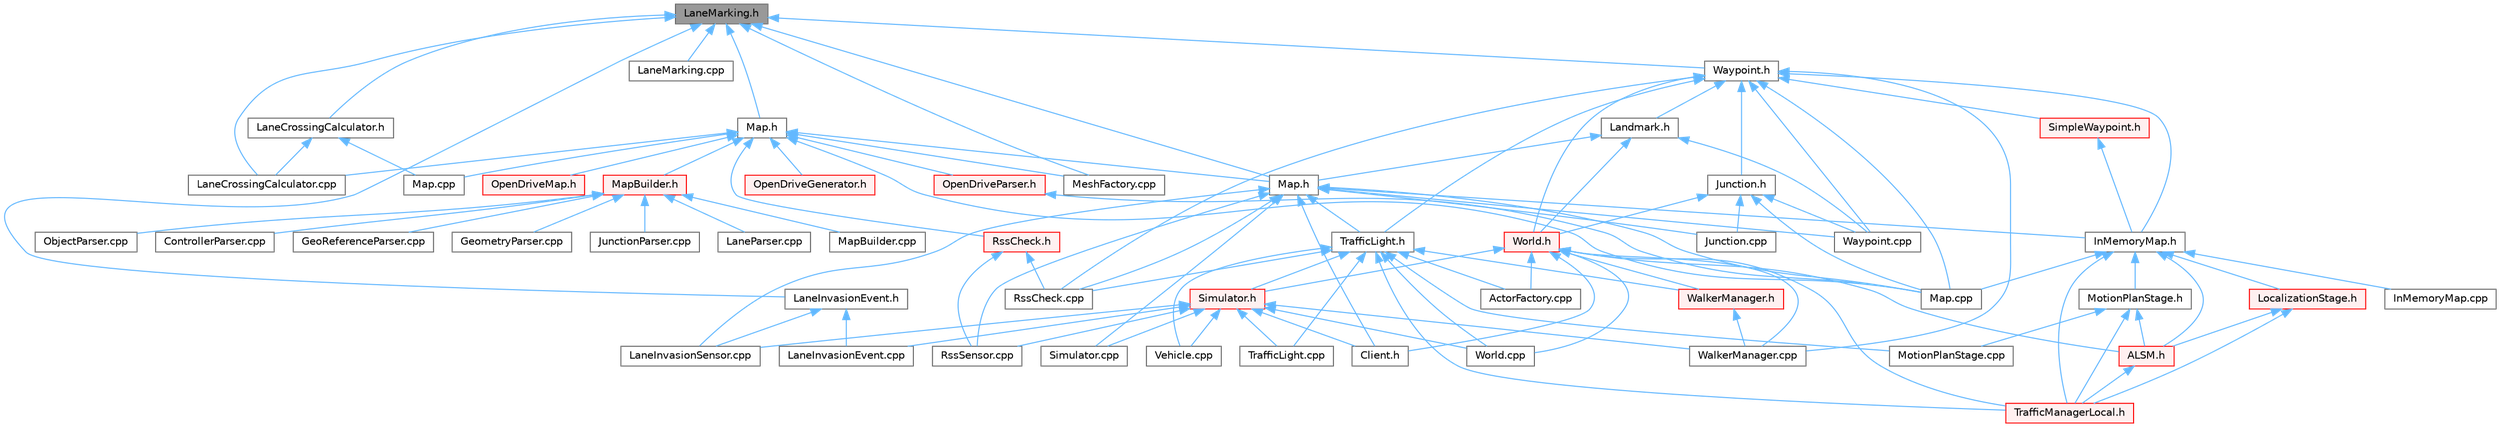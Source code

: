 digraph "LaneMarking.h"
{
 // INTERACTIVE_SVG=YES
 // LATEX_PDF_SIZE
  bgcolor="transparent";
  edge [fontname=Helvetica,fontsize=10,labelfontname=Helvetica,labelfontsize=10];
  node [fontname=Helvetica,fontsize=10,shape=box,height=0.2,width=0.4];
  Node1 [id="Node000001",label="LaneMarking.h",height=0.2,width=0.4,color="gray40", fillcolor="grey60", style="filled", fontcolor="black",tooltip=" "];
  Node1 -> Node2 [id="edge1_Node000001_Node000002",dir="back",color="steelblue1",style="solid",tooltip=" "];
  Node2 [id="Node000002",label="LaneCrossingCalculator.cpp",height=0.2,width=0.4,color="grey40", fillcolor="white", style="filled",URL="$d5/da4/LaneCrossingCalculator_8cpp.html",tooltip=" "];
  Node1 -> Node3 [id="edge2_Node000001_Node000003",dir="back",color="steelblue1",style="solid",tooltip=" "];
  Node3 [id="Node000003",label="LaneCrossingCalculator.h",height=0.2,width=0.4,color="grey40", fillcolor="white", style="filled",URL="$d8/dc7/LaneCrossingCalculator_8h.html",tooltip=" "];
  Node3 -> Node2 [id="edge3_Node000003_Node000002",dir="back",color="steelblue1",style="solid",tooltip=" "];
  Node3 -> Node4 [id="edge4_Node000003_Node000004",dir="back",color="steelblue1",style="solid",tooltip=" "];
  Node4 [id="Node000004",label="Map.cpp",height=0.2,width=0.4,color="grey40", fillcolor="white", style="filled",URL="$d9/d5a/road_2Map_8cpp.html",tooltip=" "];
  Node1 -> Node5 [id="edge5_Node000001_Node000005",dir="back",color="steelblue1",style="solid",tooltip=" "];
  Node5 [id="Node000005",label="LaneInvasionEvent.h",height=0.2,width=0.4,color="grey40", fillcolor="white", style="filled",URL="$de/d3a/LaneInvasionEvent_8h.html",tooltip=" "];
  Node5 -> Node6 [id="edge6_Node000005_Node000006",dir="back",color="steelblue1",style="solid",tooltip=" "];
  Node6 [id="Node000006",label="LaneInvasionEvent.cpp",height=0.2,width=0.4,color="grey40", fillcolor="white", style="filled",URL="$d6/d75/LaneInvasionEvent_8cpp.html",tooltip=" "];
  Node5 -> Node7 [id="edge7_Node000005_Node000007",dir="back",color="steelblue1",style="solid",tooltip=" "];
  Node7 [id="Node000007",label="LaneInvasionSensor.cpp",height=0.2,width=0.4,color="grey40", fillcolor="white", style="filled",URL="$dd/dbc/LibCarla_2source_2carla_2client_2LaneInvasionSensor_8cpp.html",tooltip=" "];
  Node1 -> Node8 [id="edge8_Node000001_Node000008",dir="back",color="steelblue1",style="solid",tooltip=" "];
  Node8 [id="Node000008",label="LaneMarking.cpp",height=0.2,width=0.4,color="grey40", fillcolor="white", style="filled",URL="$dc/d65/LaneMarking_8cpp.html",tooltip=" "];
  Node1 -> Node9 [id="edge9_Node000001_Node000009",dir="back",color="steelblue1",style="solid",tooltip=" "];
  Node9 [id="Node000009",label="Map.h",height=0.2,width=0.4,color="grey40", fillcolor="white", style="filled",URL="$d4/d9d/client_2Map_8h.html",tooltip=" "];
  Node9 -> Node10 [id="edge10_Node000009_Node000010",dir="back",color="steelblue1",style="solid",tooltip=" "];
  Node10 [id="Node000010",label="Client.h",height=0.2,width=0.4,color="grey40", fillcolor="white", style="filled",URL="$dd/de3/client_2Client_8h.html",tooltip=" "];
  Node9 -> Node11 [id="edge11_Node000009_Node000011",dir="back",color="steelblue1",style="solid",tooltip=" "];
  Node11 [id="Node000011",label="InMemoryMap.h",height=0.2,width=0.4,color="grey40", fillcolor="white", style="filled",URL="$d3/d89/InMemoryMap_8h.html",tooltip=" "];
  Node11 -> Node12 [id="edge12_Node000011_Node000012",dir="back",color="steelblue1",style="solid",tooltip=" "];
  Node12 [id="Node000012",label="ALSM.h",height=0.2,width=0.4,color="red", fillcolor="#FFF0F0", style="filled",URL="$dc/d2c/ALSM_8h.html",tooltip=" "];
  Node12 -> Node14 [id="edge13_Node000012_Node000014",dir="back",color="steelblue1",style="solid",tooltip=" "];
  Node14 [id="Node000014",label="TrafficManagerLocal.h",height=0.2,width=0.4,color="red", fillcolor="#FFF0F0", style="filled",URL="$db/ddf/TrafficManagerLocal_8h.html",tooltip=" "];
  Node11 -> Node17 [id="edge14_Node000011_Node000017",dir="back",color="steelblue1",style="solid",tooltip=" "];
  Node17 [id="Node000017",label="InMemoryMap.cpp",height=0.2,width=0.4,color="grey40", fillcolor="white", style="filled",URL="$d4/d89/InMemoryMap_8cpp.html",tooltip=" "];
  Node11 -> Node18 [id="edge15_Node000011_Node000018",dir="back",color="steelblue1",style="solid",tooltip=" "];
  Node18 [id="Node000018",label="LocalizationStage.h",height=0.2,width=0.4,color="red", fillcolor="#FFF0F0", style="filled",URL="$d9/df4/LocalizationStage_8h.html",tooltip=" "];
  Node18 -> Node12 [id="edge16_Node000018_Node000012",dir="back",color="steelblue1",style="solid",tooltip=" "];
  Node18 -> Node14 [id="edge17_Node000018_Node000014",dir="back",color="steelblue1",style="solid",tooltip=" "];
  Node11 -> Node20 [id="edge18_Node000011_Node000020",dir="back",color="steelblue1",style="solid",tooltip=" "];
  Node20 [id="Node000020",label="Map.cpp",height=0.2,width=0.4,color="grey40", fillcolor="white", style="filled",URL="$db/da0/client_2Map_8cpp.html",tooltip=" "];
  Node11 -> Node21 [id="edge19_Node000011_Node000021",dir="back",color="steelblue1",style="solid",tooltip=" "];
  Node21 [id="Node000021",label="MotionPlanStage.h",height=0.2,width=0.4,color="grey40", fillcolor="white", style="filled",URL="$d3/d00/MotionPlanStage_8h.html",tooltip=" "];
  Node21 -> Node12 [id="edge20_Node000021_Node000012",dir="back",color="steelblue1",style="solid",tooltip=" "];
  Node21 -> Node22 [id="edge21_Node000021_Node000022",dir="back",color="steelblue1",style="solid",tooltip=" "];
  Node22 [id="Node000022",label="MotionPlanStage.cpp",height=0.2,width=0.4,color="grey40", fillcolor="white", style="filled",URL="$d4/df7/MotionPlanStage_8cpp.html",tooltip=" "];
  Node21 -> Node14 [id="edge22_Node000021_Node000014",dir="back",color="steelblue1",style="solid",tooltip=" "];
  Node11 -> Node14 [id="edge23_Node000011_Node000014",dir="back",color="steelblue1",style="solid",tooltip=" "];
  Node9 -> Node23 [id="edge24_Node000009_Node000023",dir="back",color="steelblue1",style="solid",tooltip=" "];
  Node23 [id="Node000023",label="Junction.cpp",height=0.2,width=0.4,color="grey40", fillcolor="white", style="filled",URL="$da/d17/Junction_8cpp.html",tooltip=" "];
  Node9 -> Node7 [id="edge25_Node000009_Node000007",dir="back",color="steelblue1",style="solid",tooltip=" "];
  Node9 -> Node20 [id="edge26_Node000009_Node000020",dir="back",color="steelblue1",style="solid",tooltip=" "];
  Node9 -> Node24 [id="edge27_Node000009_Node000024",dir="back",color="steelblue1",style="solid",tooltip=" "];
  Node24 [id="Node000024",label="RssCheck.cpp",height=0.2,width=0.4,color="grey40", fillcolor="white", style="filled",URL="$d0/dce/RssCheck_8cpp.html",tooltip=" "];
  Node9 -> Node25 [id="edge28_Node000009_Node000025",dir="back",color="steelblue1",style="solid",tooltip=" "];
  Node25 [id="Node000025",label="RssSensor.cpp",height=0.2,width=0.4,color="grey40", fillcolor="white", style="filled",URL="$d8/d77/LibCarla_2source_2carla_2rss_2RssSensor_8cpp.html",tooltip=" "];
  Node9 -> Node26 [id="edge29_Node000009_Node000026",dir="back",color="steelblue1",style="solid",tooltip=" "];
  Node26 [id="Node000026",label="Simulator.cpp",height=0.2,width=0.4,color="grey40", fillcolor="white", style="filled",URL="$d2/d0c/Simulator_8cpp.html",tooltip=" "];
  Node9 -> Node27 [id="edge30_Node000009_Node000027",dir="back",color="steelblue1",style="solid",tooltip=" "];
  Node27 [id="Node000027",label="TrafficLight.h",height=0.2,width=0.4,color="grey40", fillcolor="white", style="filled",URL="$d5/d9e/TrafficLight_8h.html",tooltip=" "];
  Node27 -> Node28 [id="edge31_Node000027_Node000028",dir="back",color="steelblue1",style="solid",tooltip=" "];
  Node28 [id="Node000028",label="ActorFactory.cpp",height=0.2,width=0.4,color="grey40", fillcolor="white", style="filled",URL="$df/dd6/ActorFactory_8cpp.html",tooltip=" "];
  Node27 -> Node22 [id="edge32_Node000027_Node000022",dir="back",color="steelblue1",style="solid",tooltip=" "];
  Node27 -> Node24 [id="edge33_Node000027_Node000024",dir="back",color="steelblue1",style="solid",tooltip=" "];
  Node27 -> Node29 [id="edge34_Node000027_Node000029",dir="back",color="steelblue1",style="solid",tooltip=" "];
  Node29 [id="Node000029",label="Simulator.h",height=0.2,width=0.4,color="red", fillcolor="#FFF0F0", style="filled",URL="$d6/d4a/Simulator_8h.html",tooltip=" "];
  Node29 -> Node10 [id="edge35_Node000029_Node000010",dir="back",color="steelblue1",style="solid",tooltip=" "];
  Node29 -> Node6 [id="edge36_Node000029_Node000006",dir="back",color="steelblue1",style="solid",tooltip=" "];
  Node29 -> Node7 [id="edge37_Node000029_Node000007",dir="back",color="steelblue1",style="solid",tooltip=" "];
  Node29 -> Node25 [id="edge38_Node000029_Node000025",dir="back",color="steelblue1",style="solid",tooltip=" "];
  Node29 -> Node26 [id="edge39_Node000029_Node000026",dir="back",color="steelblue1",style="solid",tooltip=" "];
  Node29 -> Node35 [id="edge40_Node000029_Node000035",dir="back",color="steelblue1",style="solid",tooltip=" "];
  Node35 [id="Node000035",label="TrafficLight.cpp",height=0.2,width=0.4,color="grey40", fillcolor="white", style="filled",URL="$dd/d90/TrafficLight_8cpp.html",tooltip=" "];
  Node29 -> Node38 [id="edge41_Node000029_Node000038",dir="back",color="steelblue1",style="solid",tooltip=" "];
  Node38 [id="Node000038",label="Vehicle.cpp",height=0.2,width=0.4,color="grey40", fillcolor="white", style="filled",URL="$d0/d27/Vehicle_8cpp.html",tooltip=" "];
  Node29 -> Node41 [id="edge42_Node000029_Node000041",dir="back",color="steelblue1",style="solid",tooltip=" "];
  Node41 [id="Node000041",label="WalkerManager.cpp",height=0.2,width=0.4,color="grey40", fillcolor="white", style="filled",URL="$d2/dbb/WalkerManager_8cpp.html",tooltip=" "];
  Node29 -> Node43 [id="edge43_Node000029_Node000043",dir="back",color="steelblue1",style="solid",tooltip=" "];
  Node43 [id="Node000043",label="World.cpp",height=0.2,width=0.4,color="grey40", fillcolor="white", style="filled",URL="$d7/dfe/World_8cpp.html",tooltip=" "];
  Node27 -> Node35 [id="edge44_Node000027_Node000035",dir="back",color="steelblue1",style="solid",tooltip=" "];
  Node27 -> Node14 [id="edge45_Node000027_Node000014",dir="back",color="steelblue1",style="solid",tooltip=" "];
  Node27 -> Node38 [id="edge46_Node000027_Node000038",dir="back",color="steelblue1",style="solid",tooltip=" "];
  Node27 -> Node44 [id="edge47_Node000027_Node000044",dir="back",color="steelblue1",style="solid",tooltip=" "];
  Node44 [id="Node000044",label="WalkerManager.h",height=0.2,width=0.4,color="red", fillcolor="#FFF0F0", style="filled",URL="$df/d64/WalkerManager_8h.html",tooltip=" "];
  Node44 -> Node41 [id="edge48_Node000044_Node000041",dir="back",color="steelblue1",style="solid",tooltip=" "];
  Node27 -> Node43 [id="edge49_Node000027_Node000043",dir="back",color="steelblue1",style="solid",tooltip=" "];
  Node9 -> Node50 [id="edge50_Node000009_Node000050",dir="back",color="steelblue1",style="solid",tooltip=" "];
  Node50 [id="Node000050",label="Waypoint.cpp",height=0.2,width=0.4,color="grey40", fillcolor="white", style="filled",URL="$d7/def/client_2Waypoint_8cpp.html",tooltip=" "];
  Node1 -> Node51 [id="edge51_Node000001_Node000051",dir="back",color="steelblue1",style="solid",tooltip=" "];
  Node51 [id="Node000051",label="Map.h",height=0.2,width=0.4,color="grey40", fillcolor="white", style="filled",URL="$df/d64/road_2Map_8h.html",tooltip=" "];
  Node51 -> Node2 [id="edge52_Node000051_Node000002",dir="back",color="steelblue1",style="solid",tooltip=" "];
  Node51 -> Node20 [id="edge53_Node000051_Node000020",dir="back",color="steelblue1",style="solid",tooltip=" "];
  Node51 -> Node4 [id="edge54_Node000051_Node000004",dir="back",color="steelblue1",style="solid",tooltip=" "];
  Node51 -> Node9 [id="edge55_Node000051_Node000009",dir="back",color="steelblue1",style="solid",tooltip=" "];
  Node51 -> Node52 [id="edge56_Node000051_Node000052",dir="back",color="steelblue1",style="solid",tooltip=" "];
  Node52 [id="Node000052",label="MapBuilder.h",height=0.2,width=0.4,color="red", fillcolor="#FFF0F0", style="filled",URL="$de/d3b/MapBuilder_8h.html",tooltip=" "];
  Node52 -> Node53 [id="edge57_Node000052_Node000053",dir="back",color="steelblue1",style="solid",tooltip=" "];
  Node53 [id="Node000053",label="ControllerParser.cpp",height=0.2,width=0.4,color="grey40", fillcolor="white", style="filled",URL="$df/d60/ControllerParser_8cpp.html",tooltip=" "];
  Node52 -> Node54 [id="edge58_Node000052_Node000054",dir="back",color="steelblue1",style="solid",tooltip=" "];
  Node54 [id="Node000054",label="GeoReferenceParser.cpp",height=0.2,width=0.4,color="grey40", fillcolor="white", style="filled",URL="$d9/d3e/GeoReferenceParser_8cpp.html",tooltip=" "];
  Node52 -> Node55 [id="edge59_Node000052_Node000055",dir="back",color="steelblue1",style="solid",tooltip=" "];
  Node55 [id="Node000055",label="GeometryParser.cpp",height=0.2,width=0.4,color="grey40", fillcolor="white", style="filled",URL="$d8/d49/GeometryParser_8cpp.html",tooltip=" "];
  Node52 -> Node56 [id="edge60_Node000052_Node000056",dir="back",color="steelblue1",style="solid",tooltip=" "];
  Node56 [id="Node000056",label="JunctionParser.cpp",height=0.2,width=0.4,color="grey40", fillcolor="white", style="filled",URL="$d6/d98/JunctionParser_8cpp.html",tooltip=" "];
  Node52 -> Node57 [id="edge61_Node000052_Node000057",dir="back",color="steelblue1",style="solid",tooltip=" "];
  Node57 [id="Node000057",label="LaneParser.cpp",height=0.2,width=0.4,color="grey40", fillcolor="white", style="filled",URL="$d0/d2e/LaneParser_8cpp.html",tooltip=" "];
  Node52 -> Node58 [id="edge62_Node000052_Node000058",dir="back",color="steelblue1",style="solid",tooltip=" "];
  Node58 [id="Node000058",label="MapBuilder.cpp",height=0.2,width=0.4,color="grey40", fillcolor="white", style="filled",URL="$df/da9/MapBuilder_8cpp.html",tooltip=" "];
  Node52 -> Node59 [id="edge63_Node000052_Node000059",dir="back",color="steelblue1",style="solid",tooltip=" "];
  Node59 [id="Node000059",label="ObjectParser.cpp",height=0.2,width=0.4,color="grey40", fillcolor="white", style="filled",URL="$d9/df7/ObjectParser_8cpp.html",tooltip=" "];
  Node51 -> Node66 [id="edge64_Node000051_Node000066",dir="back",color="steelblue1",style="solid",tooltip=" "];
  Node66 [id="Node000066",label="MeshFactory.cpp",height=0.2,width=0.4,color="grey40", fillcolor="white", style="filled",URL="$dd/d9c/MeshFactory_8cpp.html",tooltip=" "];
  Node51 -> Node67 [id="edge65_Node000051_Node000067",dir="back",color="steelblue1",style="solid",tooltip=" "];
  Node67 [id="Node000067",label="OpenDriveGenerator.h",height=0.2,width=0.4,color="red", fillcolor="#FFF0F0", style="filled",URL="$d9/df1/OpenDriveGenerator_8h.html",tooltip=" "];
  Node51 -> Node69 [id="edge66_Node000051_Node000069",dir="back",color="steelblue1",style="solid",tooltip=" "];
  Node69 [id="Node000069",label="OpenDriveMap.h",height=0.2,width=0.4,color="red", fillcolor="#FFF0F0", style="filled",URL="$d6/d95/OpenDriveMap_8h.html",tooltip=" "];
  Node51 -> Node191 [id="edge67_Node000051_Node000191",dir="back",color="steelblue1",style="solid",tooltip=" "];
  Node191 [id="Node000191",label="OpenDriveParser.h",height=0.2,width=0.4,color="red", fillcolor="#FFF0F0", style="filled",URL="$d1/dd9/OpenDriveParser_8h.html",tooltip=" "];
  Node191 -> Node20 [id="edge68_Node000191_Node000020",dir="back",color="steelblue1",style="solid",tooltip=" "];
  Node51 -> Node192 [id="edge69_Node000051_Node000192",dir="back",color="steelblue1",style="solid",tooltip=" "];
  Node192 [id="Node000192",label="RssCheck.h",height=0.2,width=0.4,color="red", fillcolor="#FFF0F0", style="filled",URL="$d8/dab/RssCheck_8h.html",tooltip=" "];
  Node192 -> Node24 [id="edge70_Node000192_Node000024",dir="back",color="steelblue1",style="solid",tooltip=" "];
  Node192 -> Node25 [id="edge71_Node000192_Node000025",dir="back",color="steelblue1",style="solid",tooltip=" "];
  Node1 -> Node66 [id="edge72_Node000001_Node000066",dir="back",color="steelblue1",style="solid",tooltip=" "];
  Node1 -> Node195 [id="edge73_Node000001_Node000195",dir="back",color="steelblue1",style="solid",tooltip=" "];
  Node195 [id="Node000195",label="Waypoint.h",height=0.2,width=0.4,color="grey40", fillcolor="white", style="filled",URL="$d0/d47/client_2Waypoint_8h.html",tooltip=" "];
  Node195 -> Node11 [id="edge74_Node000195_Node000011",dir="back",color="steelblue1",style="solid",tooltip=" "];
  Node195 -> Node196 [id="edge75_Node000195_Node000196",dir="back",color="steelblue1",style="solid",tooltip=" "];
  Node196 [id="Node000196",label="Junction.h",height=0.2,width=0.4,color="grey40", fillcolor="white", style="filled",URL="$dd/d55/client_2Junction_8h.html",tooltip=" "];
  Node196 -> Node23 [id="edge76_Node000196_Node000023",dir="back",color="steelblue1",style="solid",tooltip=" "];
  Node196 -> Node20 [id="edge77_Node000196_Node000020",dir="back",color="steelblue1",style="solid",tooltip=" "];
  Node196 -> Node50 [id="edge78_Node000196_Node000050",dir="back",color="steelblue1",style="solid",tooltip=" "];
  Node196 -> Node197 [id="edge79_Node000196_Node000197",dir="back",color="steelblue1",style="solid",tooltip=" "];
  Node197 [id="Node000197",label="World.h",height=0.2,width=0.4,color="red", fillcolor="#FFF0F0", style="filled",URL="$dd/d5b/World_8h.html",tooltip=" "];
  Node197 -> Node12 [id="edge80_Node000197_Node000012",dir="back",color="steelblue1",style="solid",tooltip=" "];
  Node197 -> Node28 [id="edge81_Node000197_Node000028",dir="back",color="steelblue1",style="solid",tooltip=" "];
  Node197 -> Node10 [id="edge82_Node000197_Node000010",dir="back",color="steelblue1",style="solid",tooltip=" "];
  Node197 -> Node29 [id="edge83_Node000197_Node000029",dir="back",color="steelblue1",style="solid",tooltip=" "];
  Node197 -> Node14 [id="edge84_Node000197_Node000014",dir="back",color="steelblue1",style="solid",tooltip=" "];
  Node197 -> Node41 [id="edge85_Node000197_Node000041",dir="back",color="steelblue1",style="solid",tooltip=" "];
  Node197 -> Node44 [id="edge86_Node000197_Node000044",dir="back",color="steelblue1",style="solid",tooltip=" "];
  Node197 -> Node43 [id="edge87_Node000197_Node000043",dir="back",color="steelblue1",style="solid",tooltip=" "];
  Node195 -> Node237 [id="edge88_Node000195_Node000237",dir="back",color="steelblue1",style="solid",tooltip=" "];
  Node237 [id="Node000237",label="Landmark.h",height=0.2,width=0.4,color="grey40", fillcolor="white", style="filled",URL="$db/d18/Landmark_8h.html",tooltip=" "];
  Node237 -> Node9 [id="edge89_Node000237_Node000009",dir="back",color="steelblue1",style="solid",tooltip=" "];
  Node237 -> Node50 [id="edge90_Node000237_Node000050",dir="back",color="steelblue1",style="solid",tooltip=" "];
  Node237 -> Node197 [id="edge91_Node000237_Node000197",dir="back",color="steelblue1",style="solid",tooltip=" "];
  Node195 -> Node20 [id="edge92_Node000195_Node000020",dir="back",color="steelblue1",style="solid",tooltip=" "];
  Node195 -> Node24 [id="edge93_Node000195_Node000024",dir="back",color="steelblue1",style="solid",tooltip=" "];
  Node195 -> Node238 [id="edge94_Node000195_Node000238",dir="back",color="steelblue1",style="solid",tooltip=" "];
  Node238 [id="Node000238",label="SimpleWaypoint.h",height=0.2,width=0.4,color="red", fillcolor="#FFF0F0", style="filled",URL="$d7/dd3/SimpleWaypoint_8h.html",tooltip=" "];
  Node238 -> Node11 [id="edge95_Node000238_Node000011",dir="back",color="steelblue1",style="solid",tooltip=" "];
  Node195 -> Node27 [id="edge96_Node000195_Node000027",dir="back",color="steelblue1",style="solid",tooltip=" "];
  Node195 -> Node41 [id="edge97_Node000195_Node000041",dir="back",color="steelblue1",style="solid",tooltip=" "];
  Node195 -> Node50 [id="edge98_Node000195_Node000050",dir="back",color="steelblue1",style="solid",tooltip=" "];
  Node195 -> Node197 [id="edge99_Node000195_Node000197",dir="back",color="steelblue1",style="solid",tooltip=" "];
}
